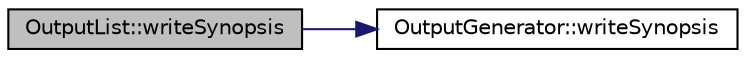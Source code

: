 digraph "OutputList::writeSynopsis"
{
 // LATEX_PDF_SIZE
  edge [fontname="Helvetica",fontsize="10",labelfontname="Helvetica",labelfontsize="10"];
  node [fontname="Helvetica",fontsize="10",shape=record];
  rankdir="LR";
  Node1 [label="OutputList::writeSynopsis",height=0.2,width=0.4,color="black", fillcolor="grey75", style="filled", fontcolor="black",tooltip=" "];
  Node1 -> Node2 [color="midnightblue",fontsize="10",style="solid",fontname="Helvetica"];
  Node2 [label="OutputGenerator::writeSynopsis",height=0.2,width=0.4,color="black", fillcolor="white", style="filled",URL="$classOutputGenerator.html#aa0d18fb8ce1251b97619c90061a697d8",tooltip=" "];
}
